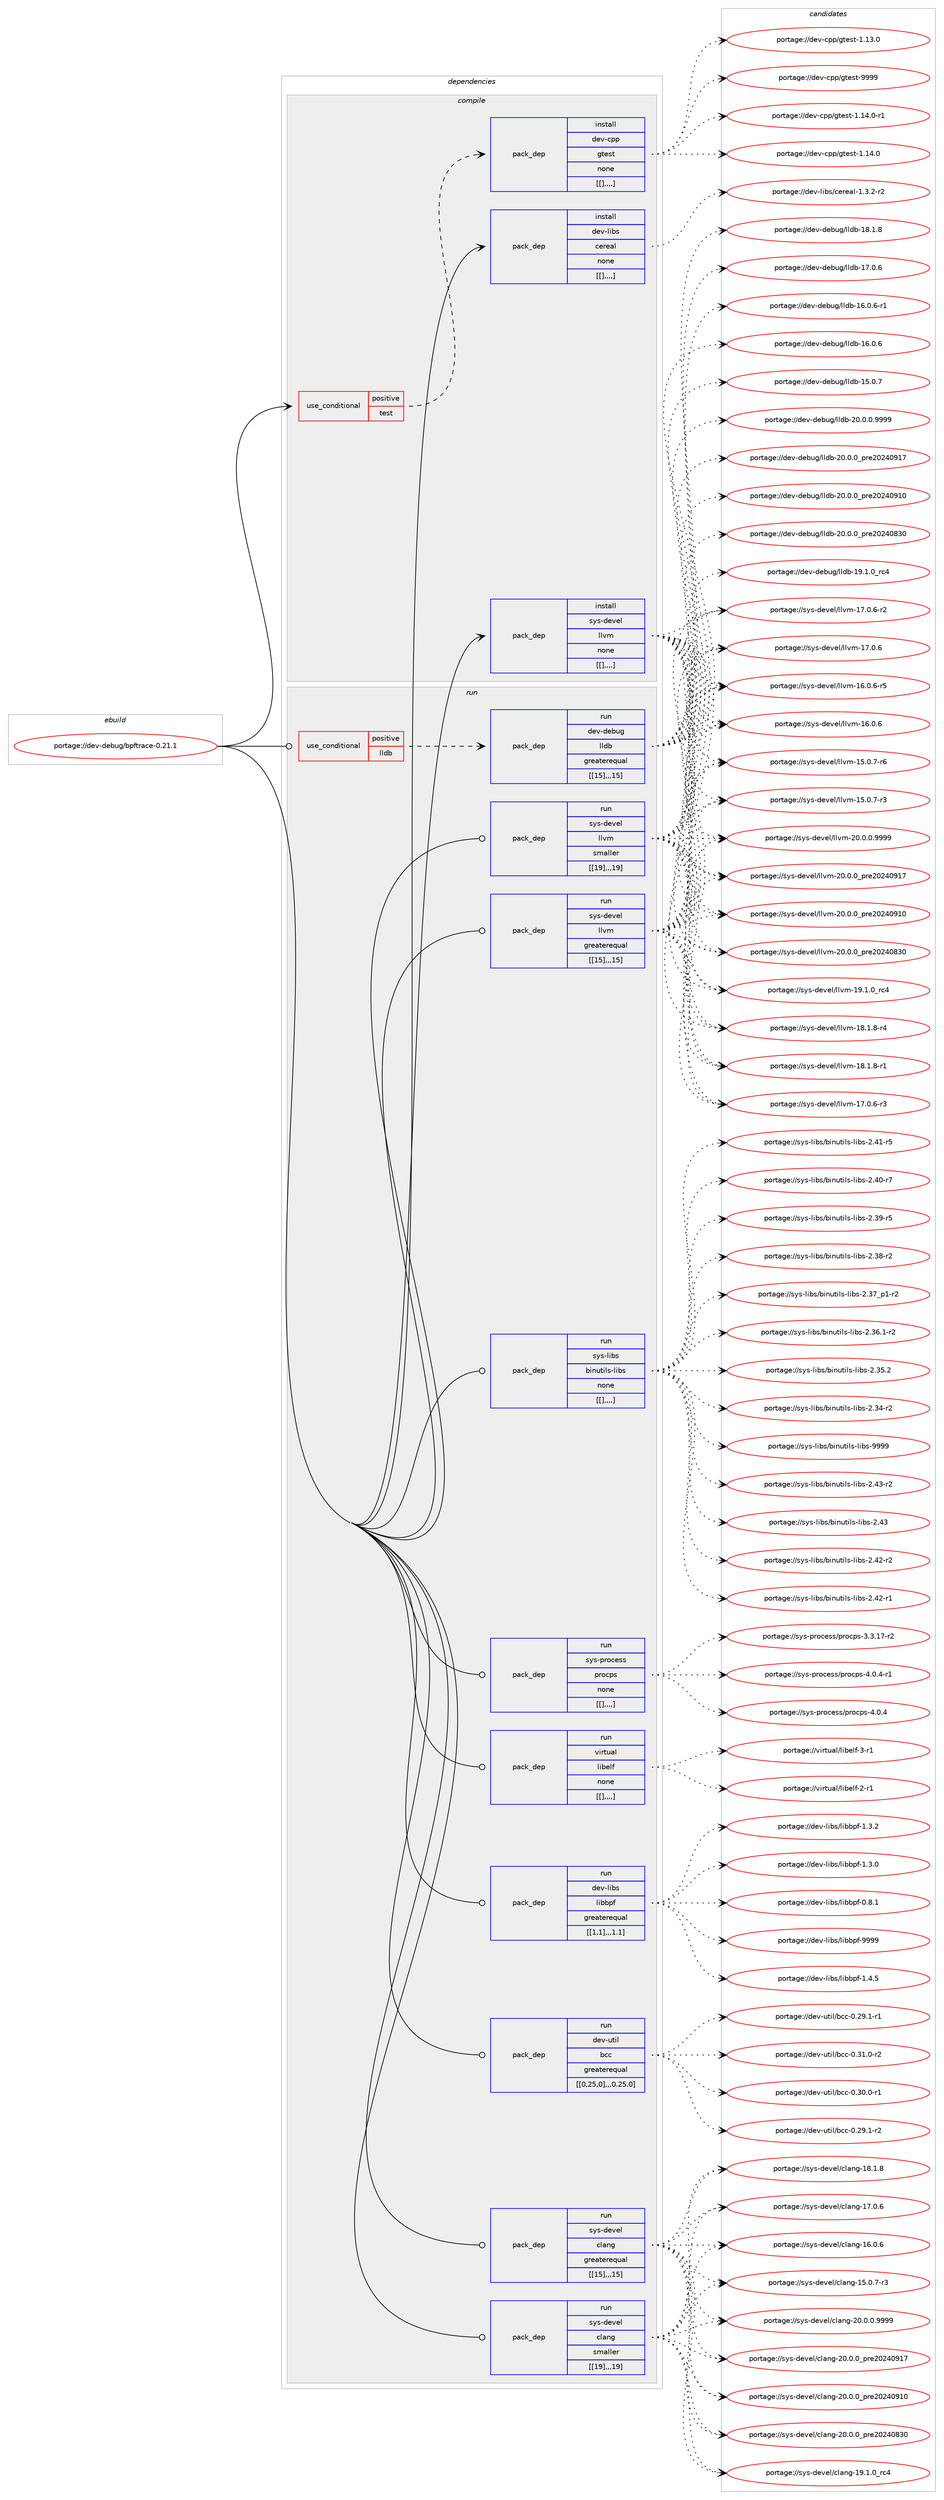 digraph prolog {

# *************
# Graph options
# *************

newrank=true;
concentrate=true;
compound=true;
graph [rankdir=LR,fontname=Helvetica,fontsize=10,ranksep=1.5];#, ranksep=2.5, nodesep=0.2];
edge  [arrowhead=vee];
node  [fontname=Helvetica,fontsize=10];

# **********
# The ebuild
# **********

subgraph cluster_leftcol {
color=gray;
label=<<i>ebuild</i>>;
id [label="portage://dev-debug/bpftrace-0.21.1", color=red, width=4, href="../dev-debug/bpftrace-0.21.1.svg"];
}

# ****************
# The dependencies
# ****************

subgraph cluster_midcol {
color=gray;
label=<<i>dependencies</i>>;
subgraph cluster_compile {
fillcolor="#eeeeee";
style=filled;
label=<<i>compile</i>>;
subgraph cond19336 {
dependency72010 [label=<<TABLE BORDER="0" CELLBORDER="1" CELLSPACING="0" CELLPADDING="4"><TR><TD ROWSPAN="3" CELLPADDING="10">use_conditional</TD></TR><TR><TD>positive</TD></TR><TR><TD>test</TD></TR></TABLE>>, shape=none, color=red];
subgraph pack51727 {
dependency72011 [label=<<TABLE BORDER="0" CELLBORDER="1" CELLSPACING="0" CELLPADDING="4" WIDTH="220"><TR><TD ROWSPAN="6" CELLPADDING="30">pack_dep</TD></TR><TR><TD WIDTH="110">install</TD></TR><TR><TD>dev-cpp</TD></TR><TR><TD>gtest</TD></TR><TR><TD>none</TD></TR><TR><TD>[[],,,,]</TD></TR></TABLE>>, shape=none, color=blue];
}
dependency72010:e -> dependency72011:w [weight=20,style="dashed",arrowhead="vee"];
}
id:e -> dependency72010:w [weight=20,style="solid",arrowhead="vee"];
subgraph pack51728 {
dependency72012 [label=<<TABLE BORDER="0" CELLBORDER="1" CELLSPACING="0" CELLPADDING="4" WIDTH="220"><TR><TD ROWSPAN="6" CELLPADDING="30">pack_dep</TD></TR><TR><TD WIDTH="110">install</TD></TR><TR><TD>dev-libs</TD></TR><TR><TD>cereal</TD></TR><TR><TD>none</TD></TR><TR><TD>[[],,,,]</TD></TR></TABLE>>, shape=none, color=blue];
}
id:e -> dependency72012:w [weight=20,style="solid",arrowhead="vee"];
subgraph pack51729 {
dependency72013 [label=<<TABLE BORDER="0" CELLBORDER="1" CELLSPACING="0" CELLPADDING="4" WIDTH="220"><TR><TD ROWSPAN="6" CELLPADDING="30">pack_dep</TD></TR><TR><TD WIDTH="110">install</TD></TR><TR><TD>sys-devel</TD></TR><TR><TD>llvm</TD></TR><TR><TD>none</TD></TR><TR><TD>[[],,,,]</TD></TR></TABLE>>, shape=none, color=blue];
}
id:e -> dependency72013:w [weight=20,style="solid",arrowhead="vee"];
}
subgraph cluster_compileandrun {
fillcolor="#eeeeee";
style=filled;
label=<<i>compile and run</i>>;
}
subgraph cluster_run {
fillcolor="#eeeeee";
style=filled;
label=<<i>run</i>>;
subgraph cond19337 {
dependency72014 [label=<<TABLE BORDER="0" CELLBORDER="1" CELLSPACING="0" CELLPADDING="4"><TR><TD ROWSPAN="3" CELLPADDING="10">use_conditional</TD></TR><TR><TD>positive</TD></TR><TR><TD>lldb</TD></TR></TABLE>>, shape=none, color=red];
subgraph pack51730 {
dependency72015 [label=<<TABLE BORDER="0" CELLBORDER="1" CELLSPACING="0" CELLPADDING="4" WIDTH="220"><TR><TD ROWSPAN="6" CELLPADDING="30">pack_dep</TD></TR><TR><TD WIDTH="110">run</TD></TR><TR><TD>dev-debug</TD></TR><TR><TD>lldb</TD></TR><TR><TD>greaterequal</TD></TR><TR><TD>[[15],,,15]</TD></TR></TABLE>>, shape=none, color=blue];
}
dependency72014:e -> dependency72015:w [weight=20,style="dashed",arrowhead="vee"];
}
id:e -> dependency72014:w [weight=20,style="solid",arrowhead="odot"];
subgraph pack51731 {
dependency72016 [label=<<TABLE BORDER="0" CELLBORDER="1" CELLSPACING="0" CELLPADDING="4" WIDTH="220"><TR><TD ROWSPAN="6" CELLPADDING="30">pack_dep</TD></TR><TR><TD WIDTH="110">run</TD></TR><TR><TD>dev-libs</TD></TR><TR><TD>libbpf</TD></TR><TR><TD>greaterequal</TD></TR><TR><TD>[[1,1],,,1.1]</TD></TR></TABLE>>, shape=none, color=blue];
}
id:e -> dependency72016:w [weight=20,style="solid",arrowhead="odot"];
subgraph pack51732 {
dependency72017 [label=<<TABLE BORDER="0" CELLBORDER="1" CELLSPACING="0" CELLPADDING="4" WIDTH="220"><TR><TD ROWSPAN="6" CELLPADDING="30">pack_dep</TD></TR><TR><TD WIDTH="110">run</TD></TR><TR><TD>dev-util</TD></TR><TR><TD>bcc</TD></TR><TR><TD>greaterequal</TD></TR><TR><TD>[[0,25,0],,,0.25.0]</TD></TR></TABLE>>, shape=none, color=blue];
}
id:e -> dependency72017:w [weight=20,style="solid",arrowhead="odot"];
subgraph pack51733 {
dependency72018 [label=<<TABLE BORDER="0" CELLBORDER="1" CELLSPACING="0" CELLPADDING="4" WIDTH="220"><TR><TD ROWSPAN="6" CELLPADDING="30">pack_dep</TD></TR><TR><TD WIDTH="110">run</TD></TR><TR><TD>sys-devel</TD></TR><TR><TD>clang</TD></TR><TR><TD>greaterequal</TD></TR><TR><TD>[[15],,,15]</TD></TR></TABLE>>, shape=none, color=blue];
}
id:e -> dependency72018:w [weight=20,style="solid",arrowhead="odot"];
subgraph pack51734 {
dependency72019 [label=<<TABLE BORDER="0" CELLBORDER="1" CELLSPACING="0" CELLPADDING="4" WIDTH="220"><TR><TD ROWSPAN="6" CELLPADDING="30">pack_dep</TD></TR><TR><TD WIDTH="110">run</TD></TR><TR><TD>sys-devel</TD></TR><TR><TD>clang</TD></TR><TR><TD>smaller</TD></TR><TR><TD>[[19],,,19]</TD></TR></TABLE>>, shape=none, color=blue];
}
id:e -> dependency72019:w [weight=20,style="solid",arrowhead="odot"];
subgraph pack51735 {
dependency72020 [label=<<TABLE BORDER="0" CELLBORDER="1" CELLSPACING="0" CELLPADDING="4" WIDTH="220"><TR><TD ROWSPAN="6" CELLPADDING="30">pack_dep</TD></TR><TR><TD WIDTH="110">run</TD></TR><TR><TD>sys-devel</TD></TR><TR><TD>llvm</TD></TR><TR><TD>greaterequal</TD></TR><TR><TD>[[15],,,15]</TD></TR></TABLE>>, shape=none, color=blue];
}
id:e -> dependency72020:w [weight=20,style="solid",arrowhead="odot"];
subgraph pack51736 {
dependency72021 [label=<<TABLE BORDER="0" CELLBORDER="1" CELLSPACING="0" CELLPADDING="4" WIDTH="220"><TR><TD ROWSPAN="6" CELLPADDING="30">pack_dep</TD></TR><TR><TD WIDTH="110">run</TD></TR><TR><TD>sys-devel</TD></TR><TR><TD>llvm</TD></TR><TR><TD>smaller</TD></TR><TR><TD>[[19],,,19]</TD></TR></TABLE>>, shape=none, color=blue];
}
id:e -> dependency72021:w [weight=20,style="solid",arrowhead="odot"];
subgraph pack51737 {
dependency72022 [label=<<TABLE BORDER="0" CELLBORDER="1" CELLSPACING="0" CELLPADDING="4" WIDTH="220"><TR><TD ROWSPAN="6" CELLPADDING="30">pack_dep</TD></TR><TR><TD WIDTH="110">run</TD></TR><TR><TD>sys-libs</TD></TR><TR><TD>binutils-libs</TD></TR><TR><TD>none</TD></TR><TR><TD>[[],,,,]</TD></TR></TABLE>>, shape=none, color=blue];
}
id:e -> dependency72022:w [weight=20,style="solid",arrowhead="odot"];
subgraph pack51738 {
dependency72023 [label=<<TABLE BORDER="0" CELLBORDER="1" CELLSPACING="0" CELLPADDING="4" WIDTH="220"><TR><TD ROWSPAN="6" CELLPADDING="30">pack_dep</TD></TR><TR><TD WIDTH="110">run</TD></TR><TR><TD>sys-process</TD></TR><TR><TD>procps</TD></TR><TR><TD>none</TD></TR><TR><TD>[[],,,,]</TD></TR></TABLE>>, shape=none, color=blue];
}
id:e -> dependency72023:w [weight=20,style="solid",arrowhead="odot"];
subgraph pack51739 {
dependency72024 [label=<<TABLE BORDER="0" CELLBORDER="1" CELLSPACING="0" CELLPADDING="4" WIDTH="220"><TR><TD ROWSPAN="6" CELLPADDING="30">pack_dep</TD></TR><TR><TD WIDTH="110">run</TD></TR><TR><TD>virtual</TD></TR><TR><TD>libelf</TD></TR><TR><TD>none</TD></TR><TR><TD>[[],,,,]</TD></TR></TABLE>>, shape=none, color=blue];
}
id:e -> dependency72024:w [weight=20,style="solid",arrowhead="odot"];
}
}

# **************
# The candidates
# **************

subgraph cluster_choices {
rank=same;
color=gray;
label=<<i>candidates</i>>;

subgraph choice51727 {
color=black;
nodesep=1;
choice1001011184599112112471031161011151164557575757 [label="portage://dev-cpp/gtest-9999", color=red, width=4,href="../dev-cpp/gtest-9999.svg"];
choice100101118459911211247103116101115116454946495246484511449 [label="portage://dev-cpp/gtest-1.14.0-r1", color=red, width=4,href="../dev-cpp/gtest-1.14.0-r1.svg"];
choice10010111845991121124710311610111511645494649524648 [label="portage://dev-cpp/gtest-1.14.0", color=red, width=4,href="../dev-cpp/gtest-1.14.0.svg"];
choice10010111845991121124710311610111511645494649514648 [label="portage://dev-cpp/gtest-1.13.0", color=red, width=4,href="../dev-cpp/gtest-1.13.0.svg"];
dependency72011:e -> choice1001011184599112112471031161011151164557575757:w [style=dotted,weight="100"];
dependency72011:e -> choice100101118459911211247103116101115116454946495246484511449:w [style=dotted,weight="100"];
dependency72011:e -> choice10010111845991121124710311610111511645494649524648:w [style=dotted,weight="100"];
dependency72011:e -> choice10010111845991121124710311610111511645494649514648:w [style=dotted,weight="100"];
}
subgraph choice51728 {
color=black;
nodesep=1;
choice10010111845108105981154799101114101971084549465146504511450 [label="portage://dev-libs/cereal-1.3.2-r2", color=red, width=4,href="../dev-libs/cereal-1.3.2-r2.svg"];
dependency72012:e -> choice10010111845108105981154799101114101971084549465146504511450:w [style=dotted,weight="100"];
}
subgraph choice51729 {
color=black;
nodesep=1;
choice1151211154510010111810110847108108118109455048464846484657575757 [label="portage://sys-devel/llvm-20.0.0.9999", color=red, width=4,href="../sys-devel/llvm-20.0.0.9999.svg"];
choice115121115451001011181011084710810811810945504846484648951121141015048505248574955 [label="portage://sys-devel/llvm-20.0.0_pre20240917", color=red, width=4,href="../sys-devel/llvm-20.0.0_pre20240917.svg"];
choice115121115451001011181011084710810811810945504846484648951121141015048505248574948 [label="portage://sys-devel/llvm-20.0.0_pre20240910", color=red, width=4,href="../sys-devel/llvm-20.0.0_pre20240910.svg"];
choice115121115451001011181011084710810811810945504846484648951121141015048505248565148 [label="portage://sys-devel/llvm-20.0.0_pre20240830", color=red, width=4,href="../sys-devel/llvm-20.0.0_pre20240830.svg"];
choice115121115451001011181011084710810811810945495746494648951149952 [label="portage://sys-devel/llvm-19.1.0_rc4", color=red, width=4,href="../sys-devel/llvm-19.1.0_rc4.svg"];
choice1151211154510010111810110847108108118109454956464946564511452 [label="portage://sys-devel/llvm-18.1.8-r4", color=red, width=4,href="../sys-devel/llvm-18.1.8-r4.svg"];
choice1151211154510010111810110847108108118109454956464946564511449 [label="portage://sys-devel/llvm-18.1.8-r1", color=red, width=4,href="../sys-devel/llvm-18.1.8-r1.svg"];
choice1151211154510010111810110847108108118109454955464846544511451 [label="portage://sys-devel/llvm-17.0.6-r3", color=red, width=4,href="../sys-devel/llvm-17.0.6-r3.svg"];
choice1151211154510010111810110847108108118109454955464846544511450 [label="portage://sys-devel/llvm-17.0.6-r2", color=red, width=4,href="../sys-devel/llvm-17.0.6-r2.svg"];
choice115121115451001011181011084710810811810945495546484654 [label="portage://sys-devel/llvm-17.0.6", color=red, width=4,href="../sys-devel/llvm-17.0.6.svg"];
choice1151211154510010111810110847108108118109454954464846544511453 [label="portage://sys-devel/llvm-16.0.6-r5", color=red, width=4,href="../sys-devel/llvm-16.0.6-r5.svg"];
choice115121115451001011181011084710810811810945495446484654 [label="portage://sys-devel/llvm-16.0.6", color=red, width=4,href="../sys-devel/llvm-16.0.6.svg"];
choice1151211154510010111810110847108108118109454953464846554511454 [label="portage://sys-devel/llvm-15.0.7-r6", color=red, width=4,href="../sys-devel/llvm-15.0.7-r6.svg"];
choice1151211154510010111810110847108108118109454953464846554511451 [label="portage://sys-devel/llvm-15.0.7-r3", color=red, width=4,href="../sys-devel/llvm-15.0.7-r3.svg"];
dependency72013:e -> choice1151211154510010111810110847108108118109455048464846484657575757:w [style=dotted,weight="100"];
dependency72013:e -> choice115121115451001011181011084710810811810945504846484648951121141015048505248574955:w [style=dotted,weight="100"];
dependency72013:e -> choice115121115451001011181011084710810811810945504846484648951121141015048505248574948:w [style=dotted,weight="100"];
dependency72013:e -> choice115121115451001011181011084710810811810945504846484648951121141015048505248565148:w [style=dotted,weight="100"];
dependency72013:e -> choice115121115451001011181011084710810811810945495746494648951149952:w [style=dotted,weight="100"];
dependency72013:e -> choice1151211154510010111810110847108108118109454956464946564511452:w [style=dotted,weight="100"];
dependency72013:e -> choice1151211154510010111810110847108108118109454956464946564511449:w [style=dotted,weight="100"];
dependency72013:e -> choice1151211154510010111810110847108108118109454955464846544511451:w [style=dotted,weight="100"];
dependency72013:e -> choice1151211154510010111810110847108108118109454955464846544511450:w [style=dotted,weight="100"];
dependency72013:e -> choice115121115451001011181011084710810811810945495546484654:w [style=dotted,weight="100"];
dependency72013:e -> choice1151211154510010111810110847108108118109454954464846544511453:w [style=dotted,weight="100"];
dependency72013:e -> choice115121115451001011181011084710810811810945495446484654:w [style=dotted,weight="100"];
dependency72013:e -> choice1151211154510010111810110847108108118109454953464846554511454:w [style=dotted,weight="100"];
dependency72013:e -> choice1151211154510010111810110847108108118109454953464846554511451:w [style=dotted,weight="100"];
}
subgraph choice51730 {
color=black;
nodesep=1;
choice10010111845100101981171034710810810098455048464846484657575757 [label="portage://dev-debug/lldb-20.0.0.9999", color=red, width=4,href="../dev-debug/lldb-20.0.0.9999.svg"];
choice1001011184510010198117103471081081009845504846484648951121141015048505248574955 [label="portage://dev-debug/lldb-20.0.0_pre20240917", color=red, width=4,href="../dev-debug/lldb-20.0.0_pre20240917.svg"];
choice1001011184510010198117103471081081009845504846484648951121141015048505248574948 [label="portage://dev-debug/lldb-20.0.0_pre20240910", color=red, width=4,href="../dev-debug/lldb-20.0.0_pre20240910.svg"];
choice1001011184510010198117103471081081009845504846484648951121141015048505248565148 [label="portage://dev-debug/lldb-20.0.0_pre20240830", color=red, width=4,href="../dev-debug/lldb-20.0.0_pre20240830.svg"];
choice1001011184510010198117103471081081009845495746494648951149952 [label="portage://dev-debug/lldb-19.1.0_rc4", color=red, width=4,href="../dev-debug/lldb-19.1.0_rc4.svg"];
choice1001011184510010198117103471081081009845495646494656 [label="portage://dev-debug/lldb-18.1.8", color=red, width=4,href="../dev-debug/lldb-18.1.8.svg"];
choice1001011184510010198117103471081081009845495546484654 [label="portage://dev-debug/lldb-17.0.6", color=red, width=4,href="../dev-debug/lldb-17.0.6.svg"];
choice10010111845100101981171034710810810098454954464846544511449 [label="portage://dev-debug/lldb-16.0.6-r1", color=red, width=4,href="../dev-debug/lldb-16.0.6-r1.svg"];
choice1001011184510010198117103471081081009845495446484654 [label="portage://dev-debug/lldb-16.0.6", color=red, width=4,href="../dev-debug/lldb-16.0.6.svg"];
choice1001011184510010198117103471081081009845495346484655 [label="portage://dev-debug/lldb-15.0.7", color=red, width=4,href="../dev-debug/lldb-15.0.7.svg"];
dependency72015:e -> choice10010111845100101981171034710810810098455048464846484657575757:w [style=dotted,weight="100"];
dependency72015:e -> choice1001011184510010198117103471081081009845504846484648951121141015048505248574955:w [style=dotted,weight="100"];
dependency72015:e -> choice1001011184510010198117103471081081009845504846484648951121141015048505248574948:w [style=dotted,weight="100"];
dependency72015:e -> choice1001011184510010198117103471081081009845504846484648951121141015048505248565148:w [style=dotted,weight="100"];
dependency72015:e -> choice1001011184510010198117103471081081009845495746494648951149952:w [style=dotted,weight="100"];
dependency72015:e -> choice1001011184510010198117103471081081009845495646494656:w [style=dotted,weight="100"];
dependency72015:e -> choice1001011184510010198117103471081081009845495546484654:w [style=dotted,weight="100"];
dependency72015:e -> choice10010111845100101981171034710810810098454954464846544511449:w [style=dotted,weight="100"];
dependency72015:e -> choice1001011184510010198117103471081081009845495446484654:w [style=dotted,weight="100"];
dependency72015:e -> choice1001011184510010198117103471081081009845495346484655:w [style=dotted,weight="100"];
}
subgraph choice51731 {
color=black;
nodesep=1;
choice10010111845108105981154710810598981121024557575757 [label="portage://dev-libs/libbpf-9999", color=red, width=4,href="../dev-libs/libbpf-9999.svg"];
choice1001011184510810598115471081059898112102454946524653 [label="portage://dev-libs/libbpf-1.4.5", color=red, width=4,href="../dev-libs/libbpf-1.4.5.svg"];
choice1001011184510810598115471081059898112102454946514650 [label="portage://dev-libs/libbpf-1.3.2", color=red, width=4,href="../dev-libs/libbpf-1.3.2.svg"];
choice1001011184510810598115471081059898112102454946514648 [label="portage://dev-libs/libbpf-1.3.0", color=red, width=4,href="../dev-libs/libbpf-1.3.0.svg"];
choice1001011184510810598115471081059898112102454846564649 [label="portage://dev-libs/libbpf-0.8.1", color=red, width=4,href="../dev-libs/libbpf-0.8.1.svg"];
dependency72016:e -> choice10010111845108105981154710810598981121024557575757:w [style=dotted,weight="100"];
dependency72016:e -> choice1001011184510810598115471081059898112102454946524653:w [style=dotted,weight="100"];
dependency72016:e -> choice1001011184510810598115471081059898112102454946514650:w [style=dotted,weight="100"];
dependency72016:e -> choice1001011184510810598115471081059898112102454946514648:w [style=dotted,weight="100"];
dependency72016:e -> choice1001011184510810598115471081059898112102454846564649:w [style=dotted,weight="100"];
}
subgraph choice51732 {
color=black;
nodesep=1;
choice1001011184511711610510847989999454846514946484511450 [label="portage://dev-util/bcc-0.31.0-r2", color=red, width=4,href="../dev-util/bcc-0.31.0-r2.svg"];
choice1001011184511711610510847989999454846514846484511449 [label="portage://dev-util/bcc-0.30.0-r1", color=red, width=4,href="../dev-util/bcc-0.30.0-r1.svg"];
choice1001011184511711610510847989999454846505746494511450 [label="portage://dev-util/bcc-0.29.1-r2", color=red, width=4,href="../dev-util/bcc-0.29.1-r2.svg"];
choice1001011184511711610510847989999454846505746494511449 [label="portage://dev-util/bcc-0.29.1-r1", color=red, width=4,href="../dev-util/bcc-0.29.1-r1.svg"];
dependency72017:e -> choice1001011184511711610510847989999454846514946484511450:w [style=dotted,weight="100"];
dependency72017:e -> choice1001011184511711610510847989999454846514846484511449:w [style=dotted,weight="100"];
dependency72017:e -> choice1001011184511711610510847989999454846505746494511450:w [style=dotted,weight="100"];
dependency72017:e -> choice1001011184511711610510847989999454846505746494511449:w [style=dotted,weight="100"];
}
subgraph choice51733 {
color=black;
nodesep=1;
choice11512111545100101118101108479910897110103455048464846484657575757 [label="portage://sys-devel/clang-20.0.0.9999", color=red, width=4,href="../sys-devel/clang-20.0.0.9999.svg"];
choice1151211154510010111810110847991089711010345504846484648951121141015048505248574955 [label="portage://sys-devel/clang-20.0.0_pre20240917", color=red, width=4,href="../sys-devel/clang-20.0.0_pre20240917.svg"];
choice1151211154510010111810110847991089711010345504846484648951121141015048505248574948 [label="portage://sys-devel/clang-20.0.0_pre20240910", color=red, width=4,href="../sys-devel/clang-20.0.0_pre20240910.svg"];
choice1151211154510010111810110847991089711010345504846484648951121141015048505248565148 [label="portage://sys-devel/clang-20.0.0_pre20240830", color=red, width=4,href="../sys-devel/clang-20.0.0_pre20240830.svg"];
choice1151211154510010111810110847991089711010345495746494648951149952 [label="portage://sys-devel/clang-19.1.0_rc4", color=red, width=4,href="../sys-devel/clang-19.1.0_rc4.svg"];
choice1151211154510010111810110847991089711010345495646494656 [label="portage://sys-devel/clang-18.1.8", color=red, width=4,href="../sys-devel/clang-18.1.8.svg"];
choice1151211154510010111810110847991089711010345495546484654 [label="portage://sys-devel/clang-17.0.6", color=red, width=4,href="../sys-devel/clang-17.0.6.svg"];
choice1151211154510010111810110847991089711010345495446484654 [label="portage://sys-devel/clang-16.0.6", color=red, width=4,href="../sys-devel/clang-16.0.6.svg"];
choice11512111545100101118101108479910897110103454953464846554511451 [label="portage://sys-devel/clang-15.0.7-r3", color=red, width=4,href="../sys-devel/clang-15.0.7-r3.svg"];
dependency72018:e -> choice11512111545100101118101108479910897110103455048464846484657575757:w [style=dotted,weight="100"];
dependency72018:e -> choice1151211154510010111810110847991089711010345504846484648951121141015048505248574955:w [style=dotted,weight="100"];
dependency72018:e -> choice1151211154510010111810110847991089711010345504846484648951121141015048505248574948:w [style=dotted,weight="100"];
dependency72018:e -> choice1151211154510010111810110847991089711010345504846484648951121141015048505248565148:w [style=dotted,weight="100"];
dependency72018:e -> choice1151211154510010111810110847991089711010345495746494648951149952:w [style=dotted,weight="100"];
dependency72018:e -> choice1151211154510010111810110847991089711010345495646494656:w [style=dotted,weight="100"];
dependency72018:e -> choice1151211154510010111810110847991089711010345495546484654:w [style=dotted,weight="100"];
dependency72018:e -> choice1151211154510010111810110847991089711010345495446484654:w [style=dotted,weight="100"];
dependency72018:e -> choice11512111545100101118101108479910897110103454953464846554511451:w [style=dotted,weight="100"];
}
subgraph choice51734 {
color=black;
nodesep=1;
choice11512111545100101118101108479910897110103455048464846484657575757 [label="portage://sys-devel/clang-20.0.0.9999", color=red, width=4,href="../sys-devel/clang-20.0.0.9999.svg"];
choice1151211154510010111810110847991089711010345504846484648951121141015048505248574955 [label="portage://sys-devel/clang-20.0.0_pre20240917", color=red, width=4,href="../sys-devel/clang-20.0.0_pre20240917.svg"];
choice1151211154510010111810110847991089711010345504846484648951121141015048505248574948 [label="portage://sys-devel/clang-20.0.0_pre20240910", color=red, width=4,href="../sys-devel/clang-20.0.0_pre20240910.svg"];
choice1151211154510010111810110847991089711010345504846484648951121141015048505248565148 [label="portage://sys-devel/clang-20.0.0_pre20240830", color=red, width=4,href="../sys-devel/clang-20.0.0_pre20240830.svg"];
choice1151211154510010111810110847991089711010345495746494648951149952 [label="portage://sys-devel/clang-19.1.0_rc4", color=red, width=4,href="../sys-devel/clang-19.1.0_rc4.svg"];
choice1151211154510010111810110847991089711010345495646494656 [label="portage://sys-devel/clang-18.1.8", color=red, width=4,href="../sys-devel/clang-18.1.8.svg"];
choice1151211154510010111810110847991089711010345495546484654 [label="portage://sys-devel/clang-17.0.6", color=red, width=4,href="../sys-devel/clang-17.0.6.svg"];
choice1151211154510010111810110847991089711010345495446484654 [label="portage://sys-devel/clang-16.0.6", color=red, width=4,href="../sys-devel/clang-16.0.6.svg"];
choice11512111545100101118101108479910897110103454953464846554511451 [label="portage://sys-devel/clang-15.0.7-r3", color=red, width=4,href="../sys-devel/clang-15.0.7-r3.svg"];
dependency72019:e -> choice11512111545100101118101108479910897110103455048464846484657575757:w [style=dotted,weight="100"];
dependency72019:e -> choice1151211154510010111810110847991089711010345504846484648951121141015048505248574955:w [style=dotted,weight="100"];
dependency72019:e -> choice1151211154510010111810110847991089711010345504846484648951121141015048505248574948:w [style=dotted,weight="100"];
dependency72019:e -> choice1151211154510010111810110847991089711010345504846484648951121141015048505248565148:w [style=dotted,weight="100"];
dependency72019:e -> choice1151211154510010111810110847991089711010345495746494648951149952:w [style=dotted,weight="100"];
dependency72019:e -> choice1151211154510010111810110847991089711010345495646494656:w [style=dotted,weight="100"];
dependency72019:e -> choice1151211154510010111810110847991089711010345495546484654:w [style=dotted,weight="100"];
dependency72019:e -> choice1151211154510010111810110847991089711010345495446484654:w [style=dotted,weight="100"];
dependency72019:e -> choice11512111545100101118101108479910897110103454953464846554511451:w [style=dotted,weight="100"];
}
subgraph choice51735 {
color=black;
nodesep=1;
choice1151211154510010111810110847108108118109455048464846484657575757 [label="portage://sys-devel/llvm-20.0.0.9999", color=red, width=4,href="../sys-devel/llvm-20.0.0.9999.svg"];
choice115121115451001011181011084710810811810945504846484648951121141015048505248574955 [label="portage://sys-devel/llvm-20.0.0_pre20240917", color=red, width=4,href="../sys-devel/llvm-20.0.0_pre20240917.svg"];
choice115121115451001011181011084710810811810945504846484648951121141015048505248574948 [label="portage://sys-devel/llvm-20.0.0_pre20240910", color=red, width=4,href="../sys-devel/llvm-20.0.0_pre20240910.svg"];
choice115121115451001011181011084710810811810945504846484648951121141015048505248565148 [label="portage://sys-devel/llvm-20.0.0_pre20240830", color=red, width=4,href="../sys-devel/llvm-20.0.0_pre20240830.svg"];
choice115121115451001011181011084710810811810945495746494648951149952 [label="portage://sys-devel/llvm-19.1.0_rc4", color=red, width=4,href="../sys-devel/llvm-19.1.0_rc4.svg"];
choice1151211154510010111810110847108108118109454956464946564511452 [label="portage://sys-devel/llvm-18.1.8-r4", color=red, width=4,href="../sys-devel/llvm-18.1.8-r4.svg"];
choice1151211154510010111810110847108108118109454956464946564511449 [label="portage://sys-devel/llvm-18.1.8-r1", color=red, width=4,href="../sys-devel/llvm-18.1.8-r1.svg"];
choice1151211154510010111810110847108108118109454955464846544511451 [label="portage://sys-devel/llvm-17.0.6-r3", color=red, width=4,href="../sys-devel/llvm-17.0.6-r3.svg"];
choice1151211154510010111810110847108108118109454955464846544511450 [label="portage://sys-devel/llvm-17.0.6-r2", color=red, width=4,href="../sys-devel/llvm-17.0.6-r2.svg"];
choice115121115451001011181011084710810811810945495546484654 [label="portage://sys-devel/llvm-17.0.6", color=red, width=4,href="../sys-devel/llvm-17.0.6.svg"];
choice1151211154510010111810110847108108118109454954464846544511453 [label="portage://sys-devel/llvm-16.0.6-r5", color=red, width=4,href="../sys-devel/llvm-16.0.6-r5.svg"];
choice115121115451001011181011084710810811810945495446484654 [label="portage://sys-devel/llvm-16.0.6", color=red, width=4,href="../sys-devel/llvm-16.0.6.svg"];
choice1151211154510010111810110847108108118109454953464846554511454 [label="portage://sys-devel/llvm-15.0.7-r6", color=red, width=4,href="../sys-devel/llvm-15.0.7-r6.svg"];
choice1151211154510010111810110847108108118109454953464846554511451 [label="portage://sys-devel/llvm-15.0.7-r3", color=red, width=4,href="../sys-devel/llvm-15.0.7-r3.svg"];
dependency72020:e -> choice1151211154510010111810110847108108118109455048464846484657575757:w [style=dotted,weight="100"];
dependency72020:e -> choice115121115451001011181011084710810811810945504846484648951121141015048505248574955:w [style=dotted,weight="100"];
dependency72020:e -> choice115121115451001011181011084710810811810945504846484648951121141015048505248574948:w [style=dotted,weight="100"];
dependency72020:e -> choice115121115451001011181011084710810811810945504846484648951121141015048505248565148:w [style=dotted,weight="100"];
dependency72020:e -> choice115121115451001011181011084710810811810945495746494648951149952:w [style=dotted,weight="100"];
dependency72020:e -> choice1151211154510010111810110847108108118109454956464946564511452:w [style=dotted,weight="100"];
dependency72020:e -> choice1151211154510010111810110847108108118109454956464946564511449:w [style=dotted,weight="100"];
dependency72020:e -> choice1151211154510010111810110847108108118109454955464846544511451:w [style=dotted,weight="100"];
dependency72020:e -> choice1151211154510010111810110847108108118109454955464846544511450:w [style=dotted,weight="100"];
dependency72020:e -> choice115121115451001011181011084710810811810945495546484654:w [style=dotted,weight="100"];
dependency72020:e -> choice1151211154510010111810110847108108118109454954464846544511453:w [style=dotted,weight="100"];
dependency72020:e -> choice115121115451001011181011084710810811810945495446484654:w [style=dotted,weight="100"];
dependency72020:e -> choice1151211154510010111810110847108108118109454953464846554511454:w [style=dotted,weight="100"];
dependency72020:e -> choice1151211154510010111810110847108108118109454953464846554511451:w [style=dotted,weight="100"];
}
subgraph choice51736 {
color=black;
nodesep=1;
choice1151211154510010111810110847108108118109455048464846484657575757 [label="portage://sys-devel/llvm-20.0.0.9999", color=red, width=4,href="../sys-devel/llvm-20.0.0.9999.svg"];
choice115121115451001011181011084710810811810945504846484648951121141015048505248574955 [label="portage://sys-devel/llvm-20.0.0_pre20240917", color=red, width=4,href="../sys-devel/llvm-20.0.0_pre20240917.svg"];
choice115121115451001011181011084710810811810945504846484648951121141015048505248574948 [label="portage://sys-devel/llvm-20.0.0_pre20240910", color=red, width=4,href="../sys-devel/llvm-20.0.0_pre20240910.svg"];
choice115121115451001011181011084710810811810945504846484648951121141015048505248565148 [label="portage://sys-devel/llvm-20.0.0_pre20240830", color=red, width=4,href="../sys-devel/llvm-20.0.0_pre20240830.svg"];
choice115121115451001011181011084710810811810945495746494648951149952 [label="portage://sys-devel/llvm-19.1.0_rc4", color=red, width=4,href="../sys-devel/llvm-19.1.0_rc4.svg"];
choice1151211154510010111810110847108108118109454956464946564511452 [label="portage://sys-devel/llvm-18.1.8-r4", color=red, width=4,href="../sys-devel/llvm-18.1.8-r4.svg"];
choice1151211154510010111810110847108108118109454956464946564511449 [label="portage://sys-devel/llvm-18.1.8-r1", color=red, width=4,href="../sys-devel/llvm-18.1.8-r1.svg"];
choice1151211154510010111810110847108108118109454955464846544511451 [label="portage://sys-devel/llvm-17.0.6-r3", color=red, width=4,href="../sys-devel/llvm-17.0.6-r3.svg"];
choice1151211154510010111810110847108108118109454955464846544511450 [label="portage://sys-devel/llvm-17.0.6-r2", color=red, width=4,href="../sys-devel/llvm-17.0.6-r2.svg"];
choice115121115451001011181011084710810811810945495546484654 [label="portage://sys-devel/llvm-17.0.6", color=red, width=4,href="../sys-devel/llvm-17.0.6.svg"];
choice1151211154510010111810110847108108118109454954464846544511453 [label="portage://sys-devel/llvm-16.0.6-r5", color=red, width=4,href="../sys-devel/llvm-16.0.6-r5.svg"];
choice115121115451001011181011084710810811810945495446484654 [label="portage://sys-devel/llvm-16.0.6", color=red, width=4,href="../sys-devel/llvm-16.0.6.svg"];
choice1151211154510010111810110847108108118109454953464846554511454 [label="portage://sys-devel/llvm-15.0.7-r6", color=red, width=4,href="../sys-devel/llvm-15.0.7-r6.svg"];
choice1151211154510010111810110847108108118109454953464846554511451 [label="portage://sys-devel/llvm-15.0.7-r3", color=red, width=4,href="../sys-devel/llvm-15.0.7-r3.svg"];
dependency72021:e -> choice1151211154510010111810110847108108118109455048464846484657575757:w [style=dotted,weight="100"];
dependency72021:e -> choice115121115451001011181011084710810811810945504846484648951121141015048505248574955:w [style=dotted,weight="100"];
dependency72021:e -> choice115121115451001011181011084710810811810945504846484648951121141015048505248574948:w [style=dotted,weight="100"];
dependency72021:e -> choice115121115451001011181011084710810811810945504846484648951121141015048505248565148:w [style=dotted,weight="100"];
dependency72021:e -> choice115121115451001011181011084710810811810945495746494648951149952:w [style=dotted,weight="100"];
dependency72021:e -> choice1151211154510010111810110847108108118109454956464946564511452:w [style=dotted,weight="100"];
dependency72021:e -> choice1151211154510010111810110847108108118109454956464946564511449:w [style=dotted,weight="100"];
dependency72021:e -> choice1151211154510010111810110847108108118109454955464846544511451:w [style=dotted,weight="100"];
dependency72021:e -> choice1151211154510010111810110847108108118109454955464846544511450:w [style=dotted,weight="100"];
dependency72021:e -> choice115121115451001011181011084710810811810945495546484654:w [style=dotted,weight="100"];
dependency72021:e -> choice1151211154510010111810110847108108118109454954464846544511453:w [style=dotted,weight="100"];
dependency72021:e -> choice115121115451001011181011084710810811810945495446484654:w [style=dotted,weight="100"];
dependency72021:e -> choice1151211154510010111810110847108108118109454953464846554511454:w [style=dotted,weight="100"];
dependency72021:e -> choice1151211154510010111810110847108108118109454953464846554511451:w [style=dotted,weight="100"];
}
subgraph choice51737 {
color=black;
nodesep=1;
choice1151211154510810598115479810511011711610510811545108105981154557575757 [label="portage://sys-libs/binutils-libs-9999", color=red, width=4,href="../sys-libs/binutils-libs-9999.svg"];
choice11512111545108105981154798105110117116105108115451081059811545504652514511450 [label="portage://sys-libs/binutils-libs-2.43-r2", color=red, width=4,href="../sys-libs/binutils-libs-2.43-r2.svg"];
choice1151211154510810598115479810511011711610510811545108105981154550465251 [label="portage://sys-libs/binutils-libs-2.43", color=red, width=4,href="../sys-libs/binutils-libs-2.43.svg"];
choice11512111545108105981154798105110117116105108115451081059811545504652504511450 [label="portage://sys-libs/binutils-libs-2.42-r2", color=red, width=4,href="../sys-libs/binutils-libs-2.42-r2.svg"];
choice11512111545108105981154798105110117116105108115451081059811545504652504511449 [label="portage://sys-libs/binutils-libs-2.42-r1", color=red, width=4,href="../sys-libs/binutils-libs-2.42-r1.svg"];
choice11512111545108105981154798105110117116105108115451081059811545504652494511453 [label="portage://sys-libs/binutils-libs-2.41-r5", color=red, width=4,href="../sys-libs/binutils-libs-2.41-r5.svg"];
choice11512111545108105981154798105110117116105108115451081059811545504652484511455 [label="portage://sys-libs/binutils-libs-2.40-r7", color=red, width=4,href="../sys-libs/binutils-libs-2.40-r7.svg"];
choice11512111545108105981154798105110117116105108115451081059811545504651574511453 [label="portage://sys-libs/binutils-libs-2.39-r5", color=red, width=4,href="../sys-libs/binutils-libs-2.39-r5.svg"];
choice11512111545108105981154798105110117116105108115451081059811545504651564511450 [label="portage://sys-libs/binutils-libs-2.38-r2", color=red, width=4,href="../sys-libs/binutils-libs-2.38-r2.svg"];
choice115121115451081059811547981051101171161051081154510810598115455046515595112494511450 [label="portage://sys-libs/binutils-libs-2.37_p1-r2", color=red, width=4,href="../sys-libs/binutils-libs-2.37_p1-r2.svg"];
choice115121115451081059811547981051101171161051081154510810598115455046515446494511450 [label="portage://sys-libs/binutils-libs-2.36.1-r2", color=red, width=4,href="../sys-libs/binutils-libs-2.36.1-r2.svg"];
choice11512111545108105981154798105110117116105108115451081059811545504651534650 [label="portage://sys-libs/binutils-libs-2.35.2", color=red, width=4,href="../sys-libs/binutils-libs-2.35.2.svg"];
choice11512111545108105981154798105110117116105108115451081059811545504651524511450 [label="portage://sys-libs/binutils-libs-2.34-r2", color=red, width=4,href="../sys-libs/binutils-libs-2.34-r2.svg"];
dependency72022:e -> choice1151211154510810598115479810511011711610510811545108105981154557575757:w [style=dotted,weight="100"];
dependency72022:e -> choice11512111545108105981154798105110117116105108115451081059811545504652514511450:w [style=dotted,weight="100"];
dependency72022:e -> choice1151211154510810598115479810511011711610510811545108105981154550465251:w [style=dotted,weight="100"];
dependency72022:e -> choice11512111545108105981154798105110117116105108115451081059811545504652504511450:w [style=dotted,weight="100"];
dependency72022:e -> choice11512111545108105981154798105110117116105108115451081059811545504652504511449:w [style=dotted,weight="100"];
dependency72022:e -> choice11512111545108105981154798105110117116105108115451081059811545504652494511453:w [style=dotted,weight="100"];
dependency72022:e -> choice11512111545108105981154798105110117116105108115451081059811545504652484511455:w [style=dotted,weight="100"];
dependency72022:e -> choice11512111545108105981154798105110117116105108115451081059811545504651574511453:w [style=dotted,weight="100"];
dependency72022:e -> choice11512111545108105981154798105110117116105108115451081059811545504651564511450:w [style=dotted,weight="100"];
dependency72022:e -> choice115121115451081059811547981051101171161051081154510810598115455046515595112494511450:w [style=dotted,weight="100"];
dependency72022:e -> choice115121115451081059811547981051101171161051081154510810598115455046515446494511450:w [style=dotted,weight="100"];
dependency72022:e -> choice11512111545108105981154798105110117116105108115451081059811545504651534650:w [style=dotted,weight="100"];
dependency72022:e -> choice11512111545108105981154798105110117116105108115451081059811545504651524511450:w [style=dotted,weight="100"];
}
subgraph choice51738 {
color=black;
nodesep=1;
choice115121115451121141119910111511547112114111991121154552464846524511449 [label="portage://sys-process/procps-4.0.4-r1", color=red, width=4,href="../sys-process/procps-4.0.4-r1.svg"];
choice11512111545112114111991011151154711211411199112115455246484652 [label="portage://sys-process/procps-4.0.4", color=red, width=4,href="../sys-process/procps-4.0.4.svg"];
choice11512111545112114111991011151154711211411199112115455146514649554511450 [label="portage://sys-process/procps-3.3.17-r2", color=red, width=4,href="../sys-process/procps-3.3.17-r2.svg"];
dependency72023:e -> choice115121115451121141119910111511547112114111991121154552464846524511449:w [style=dotted,weight="100"];
dependency72023:e -> choice11512111545112114111991011151154711211411199112115455246484652:w [style=dotted,weight="100"];
dependency72023:e -> choice11512111545112114111991011151154711211411199112115455146514649554511450:w [style=dotted,weight="100"];
}
subgraph choice51739 {
color=black;
nodesep=1;
choice11810511411611797108471081059810110810245514511449 [label="portage://virtual/libelf-3-r1", color=red, width=4,href="../virtual/libelf-3-r1.svg"];
choice11810511411611797108471081059810110810245504511449 [label="portage://virtual/libelf-2-r1", color=red, width=4,href="../virtual/libelf-2-r1.svg"];
dependency72024:e -> choice11810511411611797108471081059810110810245514511449:w [style=dotted,weight="100"];
dependency72024:e -> choice11810511411611797108471081059810110810245504511449:w [style=dotted,weight="100"];
}
}

}
